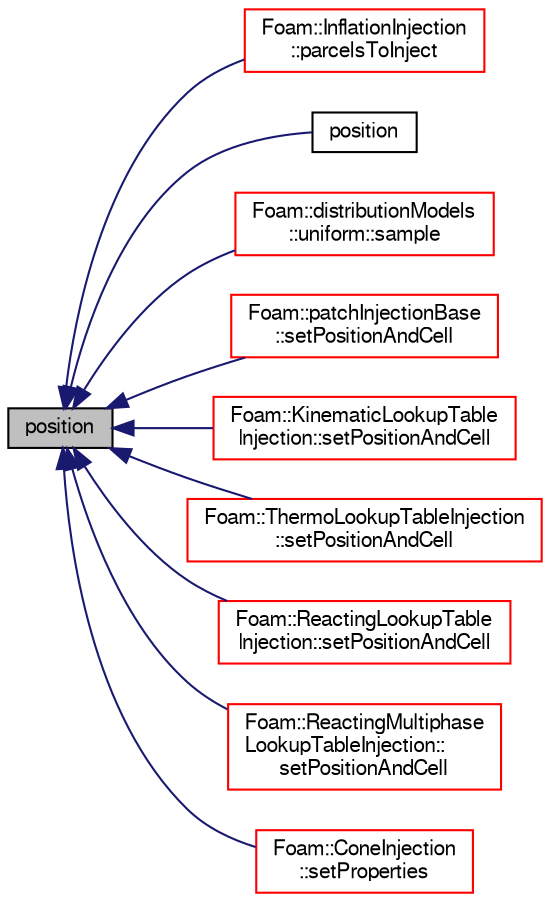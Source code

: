 digraph "position"
{
  bgcolor="transparent";
  edge [fontname="FreeSans",fontsize="10",labelfontname="FreeSans",labelfontsize="10"];
  node [fontname="FreeSans",fontsize="10",shape=record];
  rankdir="LR";
  Node67 [label="position",height=0.2,width=0.4,color="black", fillcolor="grey75", style="filled", fontcolor="black"];
  Node67 -> Node68 [dir="back",color="midnightblue",fontsize="10",style="solid",fontname="FreeSans"];
  Node68 [label="Foam::InflationInjection\l::parcelsToInject",height=0.2,width=0.4,color="red",URL="$a24070.html#a4c4730db6620caeb697dfb15e7ed265a",tooltip="Number of parcels to introduce relative to SOI. "];
  Node67 -> Node71 [dir="back",color="midnightblue",fontsize="10",style="solid",fontname="FreeSans"];
  Node71 [label="position",height=0.2,width=0.4,color="black",URL="$a28134.html#ab9acd1ade5657e2b045a944c1e0dd76a"];
  Node67 -> Node72 [dir="back",color="midnightblue",fontsize="10",style="solid",fontname="FreeSans"];
  Node72 [label="Foam::distributionModels\l::uniform::sample",height=0.2,width=0.4,color="red",URL="$a23666.html#a523eae27d84403d08bdca843c0679d8a",tooltip="Sample the distributionModel. "];
  Node67 -> Node74 [dir="back",color="midnightblue",fontsize="10",style="solid",fontname="FreeSans"];
  Node74 [label="Foam::patchInjectionBase\l::setPositionAndCell",height=0.2,width=0.4,color="red",URL="$a24102.html#a2be87394634fdebc9510fbd86c3814d4",tooltip="Set the injection position and owner cell, tetFace and tetPt. "];
  Node67 -> Node76 [dir="back",color="midnightblue",fontsize="10",style="solid",fontname="FreeSans"];
  Node76 [label="Foam::KinematicLookupTable\lInjection::setPositionAndCell",height=0.2,width=0.4,color="red",URL="$a24078.html#aad46d52ac65ec9617ddd76b06e2bc670",tooltip="Set the injection position and owner cell, tetFace and tetPt. "];
  Node67 -> Node81 [dir="back",color="midnightblue",fontsize="10",style="solid",fontname="FreeSans"];
  Node81 [label="Foam::ThermoLookupTableInjection\l::setPositionAndCell",height=0.2,width=0.4,color="red",URL="$a24366.html#aad46d52ac65ec9617ddd76b06e2bc670",tooltip="Set the injection position and owner cell, tetFace and tetPt. "];
  Node67 -> Node86 [dir="back",color="midnightblue",fontsize="10",style="solid",fontname="FreeSans"];
  Node86 [label="Foam::ReactingLookupTable\lInjection::setPositionAndCell",height=0.2,width=0.4,color="red",URL="$a24306.html#aad46d52ac65ec9617ddd76b06e2bc670",tooltip="Set the injection position and owner cell, tetFace and tetPt. "];
  Node67 -> Node91 [dir="back",color="midnightblue",fontsize="10",style="solid",fontname="FreeSans"];
  Node91 [label="Foam::ReactingMultiphase\lLookupTableInjection::\lsetPositionAndCell",height=0.2,width=0.4,color="red",URL="$a24342.html#aad46d52ac65ec9617ddd76b06e2bc670",tooltip="Set the injection position and owner cell, tetFace and tetPt. "];
  Node67 -> Node96 [dir="back",color="midnightblue",fontsize="10",style="solid",fontname="FreeSans"];
  Node96 [label="Foam::ConeInjection\l::setProperties",height=0.2,width=0.4,color="red",URL="$a24054.html#a9c29fb14e9bea94ae75c185efe894b00",tooltip="Set the parcel properties. "];
}
